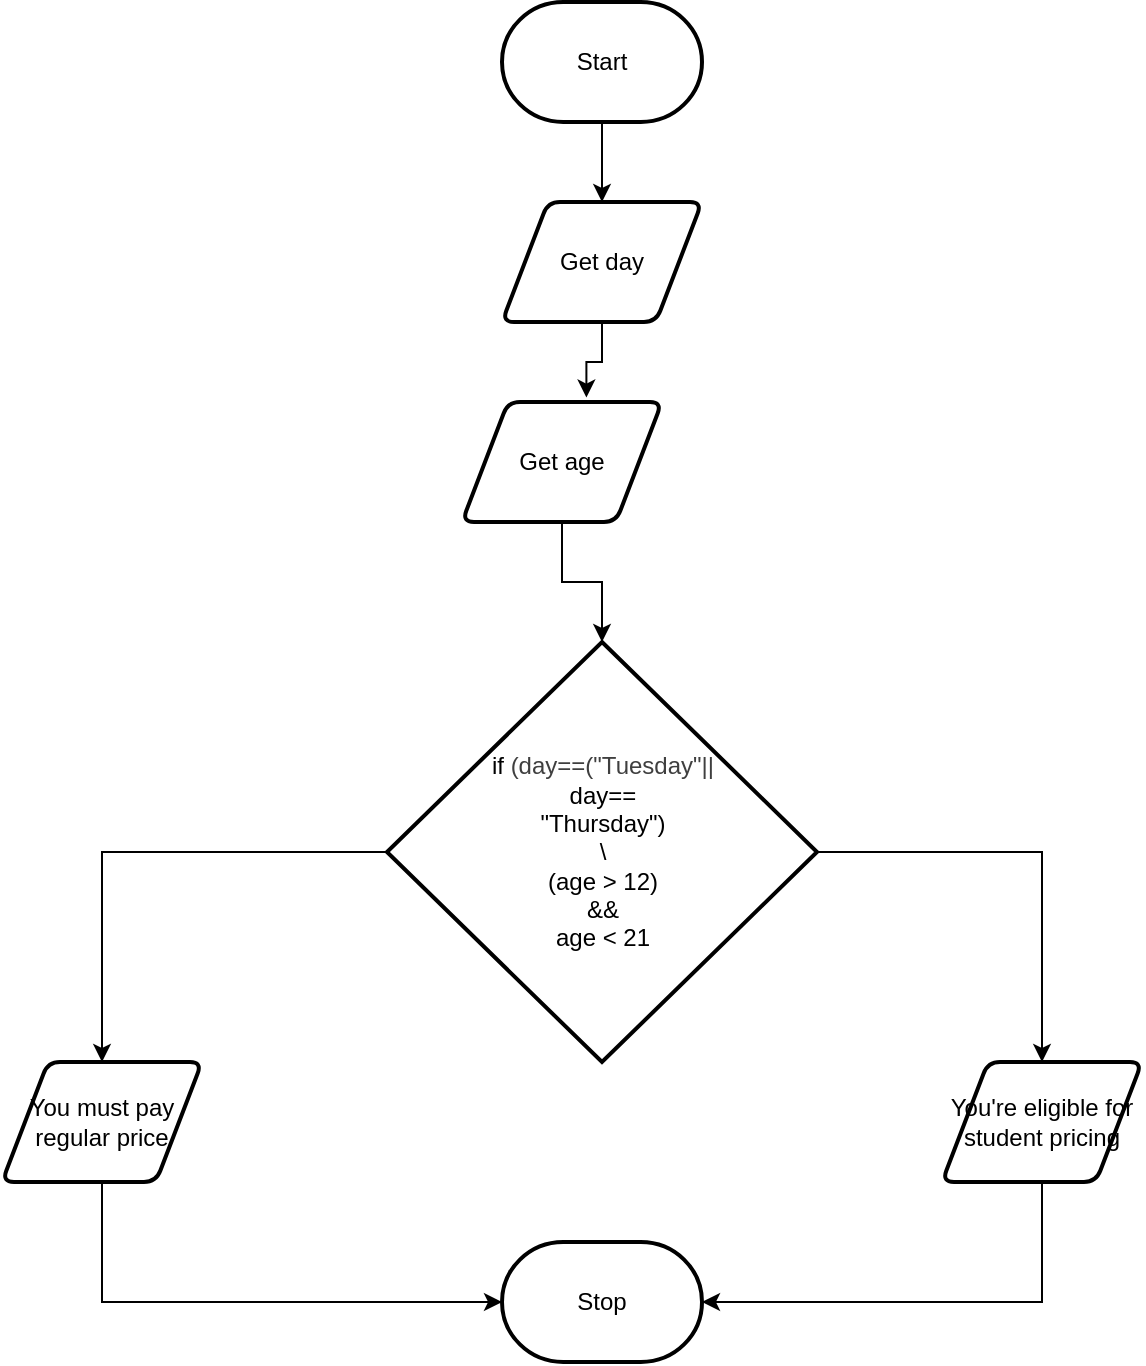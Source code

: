 <mxfile>
    <diagram id="HIP3nbAZw_EuaXWnEj3U" name="Page-1">
        <mxGraphModel dx="987" dy="478" grid="1" gridSize="10" guides="1" tooltips="1" connect="1" arrows="1" fold="1" page="1" pageScale="1" pageWidth="850" pageHeight="1100" math="0" shadow="0">
            <root>
                <mxCell id="0"/>
                <mxCell id="1" parent="0"/>
                <mxCell id="2" value="Start" style="strokeWidth=2;html=1;shape=mxgraph.flowchart.terminator;whiteSpace=wrap;" parent="1" vertex="1">
                    <mxGeometry x="230" y="310" width="100" height="60" as="geometry"/>
                </mxCell>
                <mxCell id="3" value="Stop" style="strokeWidth=2;html=1;shape=mxgraph.flowchart.terminator;whiteSpace=wrap;" parent="1" vertex="1">
                    <mxGeometry x="230" y="930" width="100" height="60" as="geometry"/>
                </mxCell>
                <mxCell id="6" value="Get age" style="shape=parallelogram;html=1;strokeWidth=2;perimeter=parallelogramPerimeter;whiteSpace=wrap;rounded=1;arcSize=12;size=0.23;" vertex="1" parent="1">
                    <mxGeometry x="210" y="510" width="100" height="60" as="geometry"/>
                </mxCell>
                <mxCell id="7" value="" style="edgeStyle=orthogonalEdgeStyle;html=1;rounded=0;" edge="1" parent="1" source="2" target="5">
                    <mxGeometry relative="1" as="geometry">
                        <mxPoint x="280" y="370" as="sourcePoint"/>
                        <mxPoint x="280" y="930" as="targetPoint"/>
                    </mxGeometry>
                </mxCell>
                <mxCell id="5" value="Get day" style="shape=parallelogram;html=1;strokeWidth=2;perimeter=parallelogramPerimeter;whiteSpace=wrap;rounded=1;arcSize=12;size=0.23;" vertex="1" parent="1">
                    <mxGeometry x="230" y="410" width="100" height="60" as="geometry"/>
                </mxCell>
                <mxCell id="14" style="edgeStyle=orthogonalEdgeStyle;html=1;entryX=0.5;entryY=0;entryDx=0;entryDy=0;rounded=0;curved=0;" edge="1" parent="1" source="8" target="12">
                    <mxGeometry relative="1" as="geometry">
                        <mxPoint x="40" y="735" as="targetPoint"/>
                    </mxGeometry>
                </mxCell>
                <mxCell id="15" style="edgeStyle=orthogonalEdgeStyle;html=1;rounded=0;curved=0;entryX=0.5;entryY=0;entryDx=0;entryDy=0;" edge="1" parent="1" source="8" target="13">
                    <mxGeometry relative="1" as="geometry">
                        <mxPoint x="510" y="735" as="targetPoint"/>
                    </mxGeometry>
                </mxCell>
                <mxCell id="8" value="if&amp;nbsp;&lt;span style=&quot;color: rgb(63, 63, 63); background-color: transparent;&quot;&gt;(day==(&quot;Tuesday&quot;||&lt;/span&gt;&lt;div&gt;day==&lt;/div&gt;&lt;div&gt;&quot;Thursday&quot;)&lt;/div&gt;&lt;div&gt;\\&lt;/div&gt;&lt;div&gt;(age &amp;gt; 12)&lt;/div&gt;&lt;div&gt;&amp;amp;&amp;amp;&lt;/div&gt;&lt;div&gt;age &amp;lt; 21&lt;/div&gt;" style="strokeWidth=2;html=1;shape=mxgraph.flowchart.decision;whiteSpace=wrap;" vertex="1" parent="1">
                    <mxGeometry x="172.5" y="630" width="215" height="210" as="geometry"/>
                </mxCell>
                <mxCell id="10" style="edgeStyle=orthogonalEdgeStyle;html=1;entryX=0.622;entryY=-0.037;entryDx=0;entryDy=0;entryPerimeter=0;rounded=0;" edge="1" parent="1" source="5" target="6">
                    <mxGeometry relative="1" as="geometry"/>
                </mxCell>
                <mxCell id="11" style="edgeStyle=orthogonalEdgeStyle;html=1;entryX=0.5;entryY=0;entryDx=0;entryDy=0;entryPerimeter=0;rounded=0;" edge="1" parent="1" source="6" target="8">
                    <mxGeometry relative="1" as="geometry"/>
                </mxCell>
                <mxCell id="16" style="edgeStyle=orthogonalEdgeStyle;html=1;entryX=0;entryY=0.5;entryDx=0;entryDy=0;entryPerimeter=0;rounded=0;curved=0;" edge="1" parent="1" source="12" target="3">
                    <mxGeometry relative="1" as="geometry">
                        <mxPoint x="30" y="960" as="targetPoint"/>
                        <Array as="points">
                            <mxPoint x="30" y="960"/>
                        </Array>
                    </mxGeometry>
                </mxCell>
                <mxCell id="12" value="You must pay regular price" style="shape=parallelogram;html=1;strokeWidth=2;perimeter=parallelogramPerimeter;whiteSpace=wrap;rounded=1;arcSize=12;size=0.23;" vertex="1" parent="1">
                    <mxGeometry x="-20" y="840" width="100" height="60" as="geometry"/>
                </mxCell>
                <mxCell id="17" style="edgeStyle=orthogonalEdgeStyle;html=1;entryX=1;entryY=0.5;entryDx=0;entryDy=0;entryPerimeter=0;rounded=0;" edge="1" parent="1" source="13" target="3">
                    <mxGeometry relative="1" as="geometry">
                        <mxPoint x="500" y="960" as="targetPoint"/>
                        <Array as="points">
                            <mxPoint x="500" y="960"/>
                        </Array>
                    </mxGeometry>
                </mxCell>
                <mxCell id="13" value="You&#39;re eligible for&lt;div&gt;student pricing&lt;/div&gt;" style="shape=parallelogram;html=1;strokeWidth=2;perimeter=parallelogramPerimeter;whiteSpace=wrap;rounded=1;arcSize=12;size=0.23;" vertex="1" parent="1">
                    <mxGeometry x="450" y="840" width="100" height="60" as="geometry"/>
                </mxCell>
            </root>
        </mxGraphModel>
    </diagram>
</mxfile>